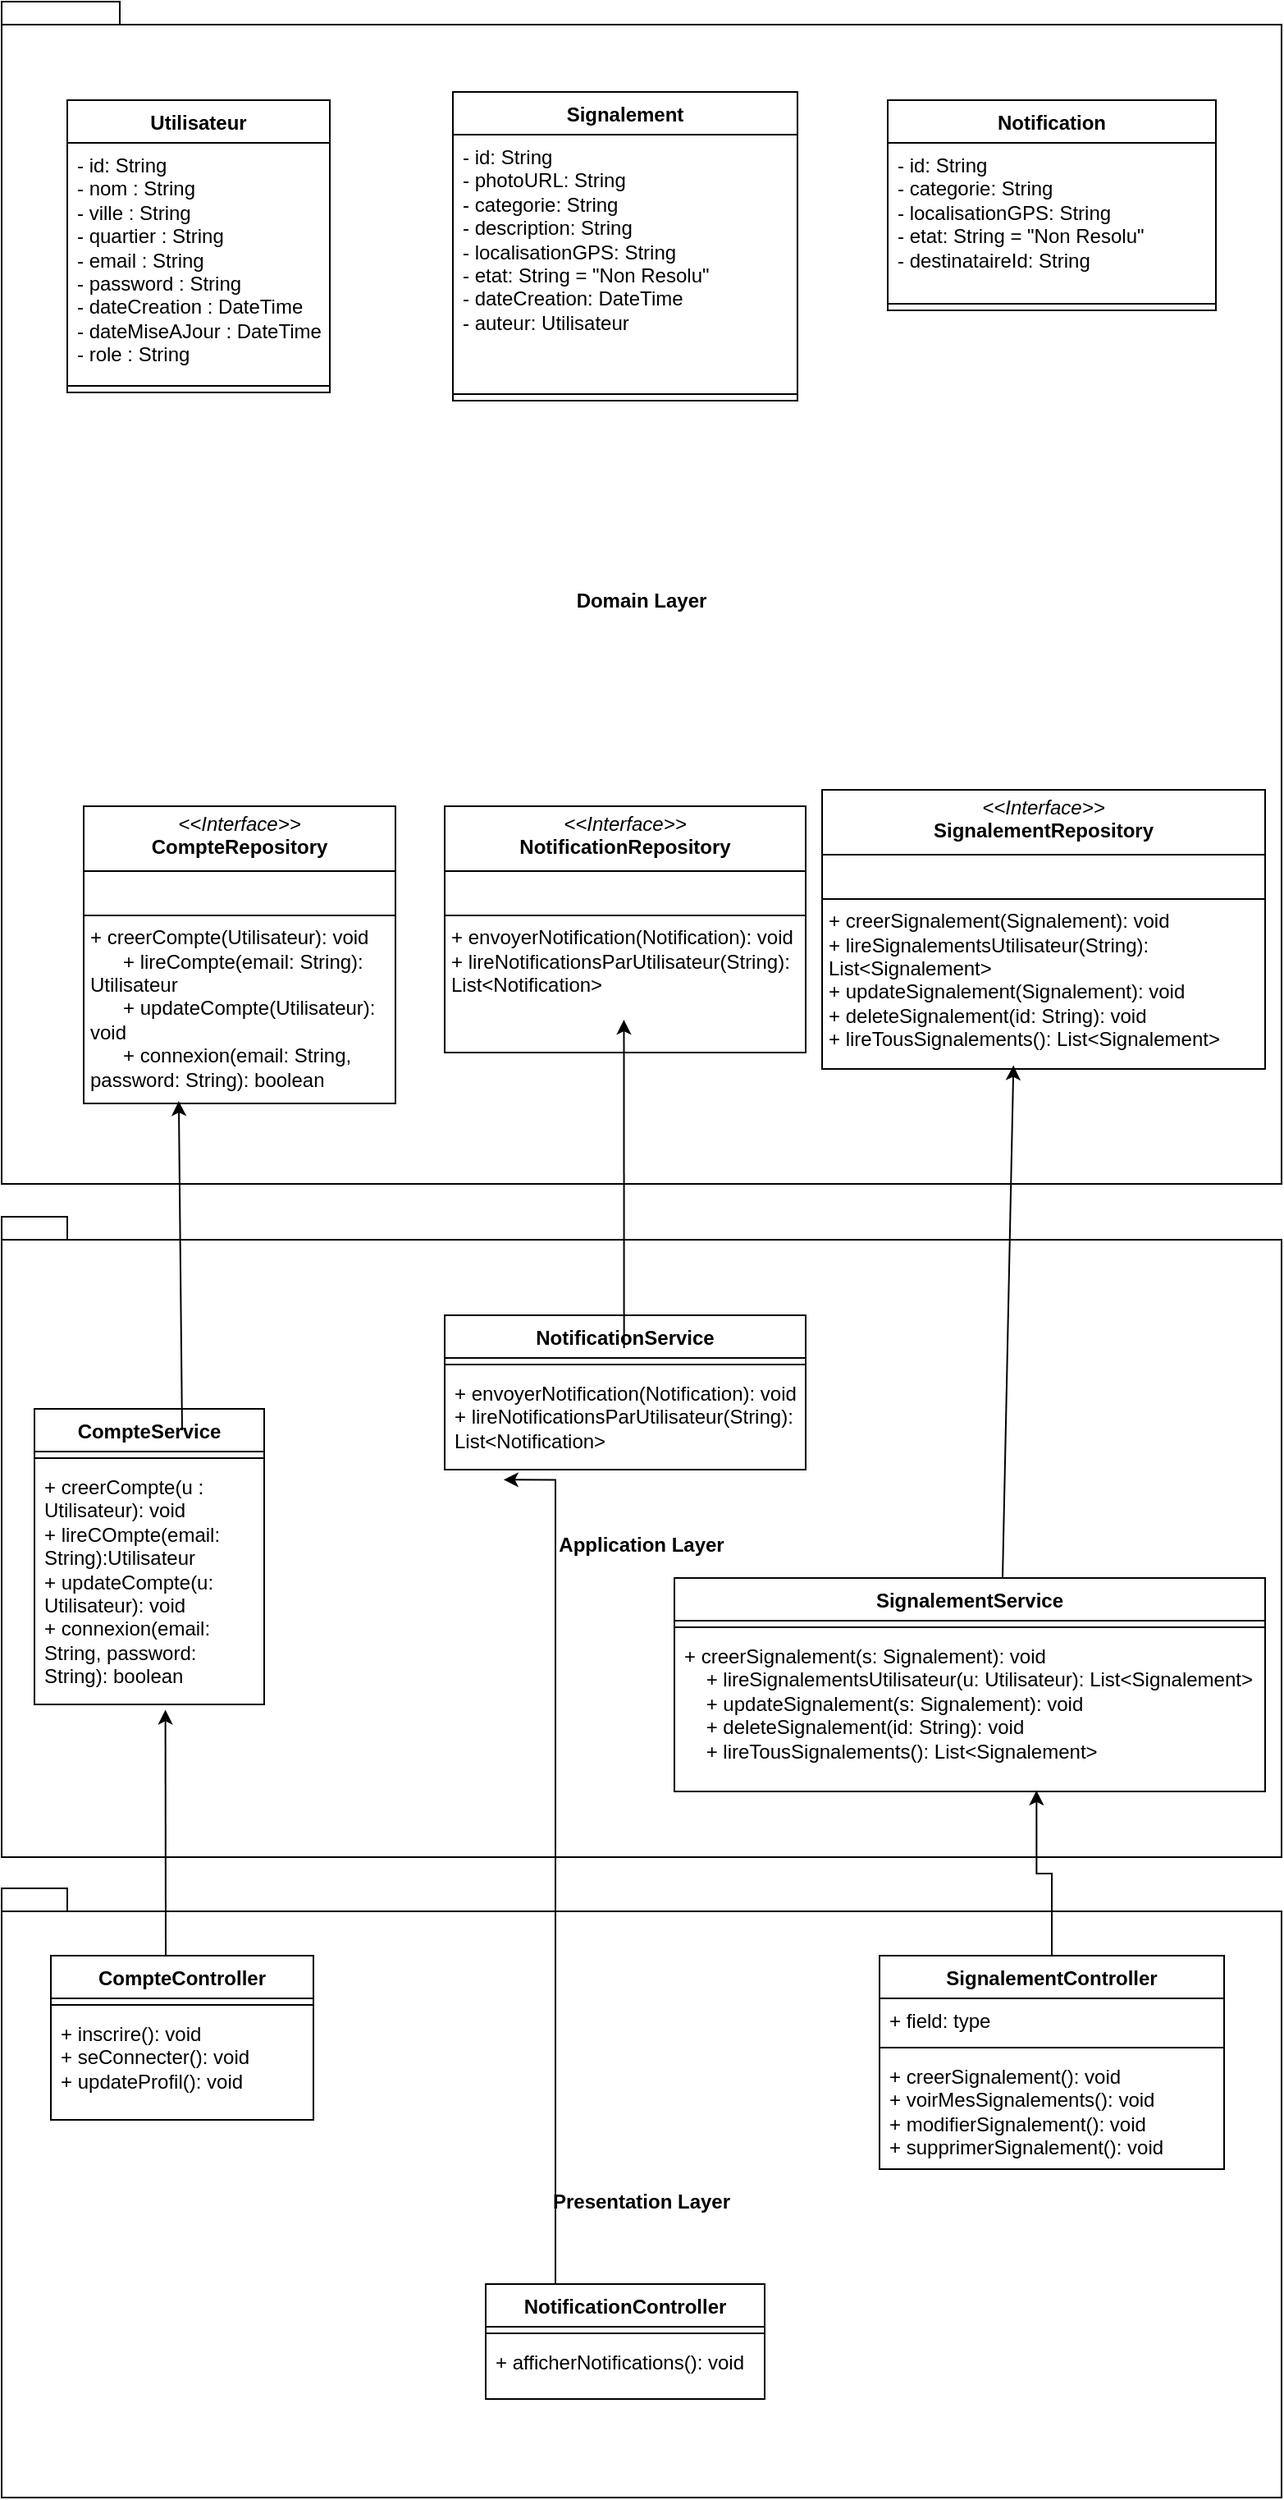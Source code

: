 <mxfile version="27.0.8">
  <diagram id="C5RBs43oDa-KdzZeNtuy" name="Page-1">
    <mxGraphModel dx="2371" dy="1226" grid="1" gridSize="10" guides="1" tooltips="1" connect="1" arrows="1" fold="1" page="1" pageScale="1" pageWidth="827" pageHeight="1169" math="0" shadow="0">
      <root>
        <mxCell id="WIyWlLk6GJQsqaUBKTNV-0" />
        <mxCell id="WIyWlLk6GJQsqaUBKTNV-1" parent="WIyWlLk6GJQsqaUBKTNV-0" />
        <mxCell id="7PYPqWL4RL9q5kK_3xIj-20" value="Domain Layer" style="shape=folder;fontStyle=1;spacingTop=10;tabWidth=40;tabHeight=14;tabPosition=left;html=1;whiteSpace=wrap;" vertex="1" parent="WIyWlLk6GJQsqaUBKTNV-1">
          <mxGeometry x="-1640" y="20" width="780" height="720" as="geometry" />
        </mxCell>
        <mxCell id="7PYPqWL4RL9q5kK_3xIj-33" value="Utilisateur" style="swimlane;fontStyle=1;align=center;verticalAlign=top;childLayout=stackLayout;horizontal=1;startSize=26;horizontalStack=0;resizeParent=1;resizeParentMax=0;resizeLast=0;collapsible=1;marginBottom=0;whiteSpace=wrap;html=1;" vertex="1" parent="WIyWlLk6GJQsqaUBKTNV-1">
          <mxGeometry x="-1600" y="80" width="160" height="178" as="geometry" />
        </mxCell>
        <mxCell id="7PYPqWL4RL9q5kK_3xIj-34" value="- id: String&lt;div&gt;- nom : String&lt;/div&gt;&lt;div&gt;- ville : String&lt;/div&gt;&lt;div&gt;- quartier : String&lt;/div&gt;&lt;div&gt;- email : String&lt;/div&gt;&lt;div&gt;- password : String&lt;/div&gt;&lt;div&gt;- dateCreation : DateTime&lt;/div&gt;&lt;div&gt;- dateMiseAJour : DateTime&lt;/div&gt;&lt;div&gt;- role : String&lt;/div&gt;" style="text;strokeColor=none;fillColor=none;align=left;verticalAlign=top;spacingLeft=4;spacingRight=4;overflow=hidden;rotatable=0;points=[[0,0.5],[1,0.5]];portConstraint=eastwest;whiteSpace=wrap;html=1;" vertex="1" parent="7PYPqWL4RL9q5kK_3xIj-33">
          <mxGeometry y="26" width="160" height="144" as="geometry" />
        </mxCell>
        <mxCell id="7PYPqWL4RL9q5kK_3xIj-35" value="" style="line;strokeWidth=1;fillColor=none;align=left;verticalAlign=middle;spacingTop=-1;spacingLeft=3;spacingRight=3;rotatable=0;labelPosition=right;points=[];portConstraint=eastwest;strokeColor=inherit;" vertex="1" parent="7PYPqWL4RL9q5kK_3xIj-33">
          <mxGeometry y="170" width="160" height="8" as="geometry" />
        </mxCell>
        <mxCell id="7PYPqWL4RL9q5kK_3xIj-39" value="Signalement" style="swimlane;fontStyle=1;align=center;verticalAlign=top;childLayout=stackLayout;horizontal=1;startSize=26;horizontalStack=0;resizeParent=1;resizeParentMax=0;resizeLast=0;collapsible=1;marginBottom=0;whiteSpace=wrap;html=1;" vertex="1" parent="WIyWlLk6GJQsqaUBKTNV-1">
          <mxGeometry x="-1365" y="75" width="210" height="188" as="geometry" />
        </mxCell>
        <mxCell id="7PYPqWL4RL9q5kK_3xIj-40" value="&lt;div&gt;- id: String&lt;/div&gt;&lt;div&gt;- photoURL: String&lt;/div&gt;&lt;div&gt;- categorie: String&lt;/div&gt;&lt;div&gt;- description: String&lt;/div&gt;&lt;div&gt;- localisationGPS: String&lt;/div&gt;&lt;div&gt;- etat: String = &quot;Non Resolu&quot;&lt;/div&gt;&lt;div&gt;&lt;span style=&quot;background-color: transparent; color: light-dark(rgb(0, 0, 0), rgb(255, 255, 255));&quot;&gt;- dateCreation: DateTime&lt;/span&gt;&lt;/div&gt;&lt;div&gt;- auteur: Utilisateur&lt;/div&gt;" style="text;strokeColor=none;fillColor=none;align=left;verticalAlign=top;spacingLeft=4;spacingRight=4;overflow=hidden;rotatable=0;points=[[0,0.5],[1,0.5]];portConstraint=eastwest;whiteSpace=wrap;html=1;" vertex="1" parent="7PYPqWL4RL9q5kK_3xIj-39">
          <mxGeometry y="26" width="210" height="154" as="geometry" />
        </mxCell>
        <mxCell id="7PYPqWL4RL9q5kK_3xIj-41" value="" style="line;strokeWidth=1;fillColor=none;align=left;verticalAlign=middle;spacingTop=-1;spacingLeft=3;spacingRight=3;rotatable=0;labelPosition=right;points=[];portConstraint=eastwest;strokeColor=inherit;" vertex="1" parent="7PYPqWL4RL9q5kK_3xIj-39">
          <mxGeometry y="180" width="210" height="8" as="geometry" />
        </mxCell>
        <mxCell id="7PYPqWL4RL9q5kK_3xIj-45" value="&lt;p style=&quot;margin:0px;margin-top:4px;text-align:center;&quot;&gt;&lt;i&gt;&amp;lt;&amp;lt;Interface&amp;gt;&amp;gt;&lt;/i&gt;&lt;br&gt;&lt;b&gt;CompteRepository&lt;/b&gt;&lt;/p&gt;&lt;hr size=&quot;1&quot; style=&quot;border-style:solid;&quot;&gt;&lt;p style=&quot;margin:0px;margin-left:4px;&quot;&gt;&lt;br&gt;&lt;/p&gt;&lt;hr size=&quot;1&quot; style=&quot;border-style:solid;&quot;&gt;&lt;p style=&quot;margin:0px;margin-left:4px;&quot;&gt;+ creerCompte(Utilisateur): void&lt;/p&gt;&lt;p style=&quot;margin:0px;margin-left:4px;&quot;&gt;&amp;nbsp; &amp;nbsp; &amp;nbsp; + lireCompte(email: String): Utilisateur&lt;/p&gt;&lt;p style=&quot;margin:0px;margin-left:4px;&quot;&gt;&amp;nbsp; &amp;nbsp; &amp;nbsp; + updateCompte(Utilisateur): void&lt;/p&gt;&lt;p style=&quot;margin:0px;margin-left:4px;&quot;&gt;&amp;nbsp; &amp;nbsp; &amp;nbsp; + connexion(email: String, password: String): boolean&lt;/p&gt;" style="verticalAlign=top;align=left;overflow=fill;html=1;whiteSpace=wrap;" vertex="1" parent="WIyWlLk6GJQsqaUBKTNV-1">
          <mxGeometry x="-1590" y="510" width="190" height="181" as="geometry" />
        </mxCell>
        <mxCell id="7PYPqWL4RL9q5kK_3xIj-48" value="Notification" style="swimlane;fontStyle=1;align=center;verticalAlign=top;childLayout=stackLayout;horizontal=1;startSize=26;horizontalStack=0;resizeParent=1;resizeParentMax=0;resizeLast=0;collapsible=1;marginBottom=0;whiteSpace=wrap;html=1;" vertex="1" parent="WIyWlLk6GJQsqaUBKTNV-1">
          <mxGeometry x="-1100" y="80" width="200" height="128" as="geometry" />
        </mxCell>
        <mxCell id="7PYPqWL4RL9q5kK_3xIj-49" value="&lt;div&gt;- id: String&lt;/div&gt;&lt;div&gt;- categorie: String&lt;/div&gt;&lt;div&gt;- localisationGPS: String&lt;/div&gt;&lt;div&gt;- etat: String = &quot;Non Resolu&quot;&lt;/div&gt;&lt;div&gt;- destinataireId: String&lt;/div&gt;" style="text;strokeColor=none;fillColor=none;align=left;verticalAlign=top;spacingLeft=4;spacingRight=4;overflow=hidden;rotatable=0;points=[[0,0.5],[1,0.5]];portConstraint=eastwest;whiteSpace=wrap;html=1;" vertex="1" parent="7PYPqWL4RL9q5kK_3xIj-48">
          <mxGeometry y="26" width="200" height="94" as="geometry" />
        </mxCell>
        <mxCell id="7PYPqWL4RL9q5kK_3xIj-50" value="" style="line;strokeWidth=1;fillColor=none;align=left;verticalAlign=middle;spacingTop=-1;spacingLeft=3;spacingRight=3;rotatable=0;labelPosition=right;points=[];portConstraint=eastwest;strokeColor=inherit;" vertex="1" parent="7PYPqWL4RL9q5kK_3xIj-48">
          <mxGeometry y="120" width="200" height="8" as="geometry" />
        </mxCell>
        <mxCell id="7PYPqWL4RL9q5kK_3xIj-52" value="&lt;p style=&quot;margin:0px;margin-top:4px;text-align:center;&quot;&gt;&lt;i&gt;&amp;lt;&amp;lt;Interface&amp;gt;&amp;gt;&lt;/i&gt;&lt;br&gt;&lt;b&gt;NotificationRepository&lt;/b&gt;&lt;/p&gt;&lt;hr size=&quot;1&quot; style=&quot;border-style:solid;&quot;&gt;&lt;p style=&quot;margin:0px;margin-left:4px;&quot;&gt;&lt;br&gt;&lt;/p&gt;&lt;hr size=&quot;1&quot; style=&quot;border-style:solid;&quot;&gt;&lt;p style=&quot;margin:0px;margin-left:4px;&quot;&gt;+ envoyerNotification(Notification): void&lt;/p&gt;&lt;p style=&quot;margin:0px;margin-left:4px;&quot;&gt;+ lireNotificationsParUtilisateur(String): List&amp;lt;Notification&amp;gt;&lt;/p&gt;" style="verticalAlign=top;align=left;overflow=fill;html=1;whiteSpace=wrap;" vertex="1" parent="WIyWlLk6GJQsqaUBKTNV-1">
          <mxGeometry x="-1370" y="510" width="220" height="150" as="geometry" />
        </mxCell>
        <mxCell id="7PYPqWL4RL9q5kK_3xIj-57" value="Application Layer" style="shape=folder;fontStyle=1;spacingTop=10;tabWidth=40;tabHeight=14;tabPosition=left;html=1;whiteSpace=wrap;" vertex="1" parent="WIyWlLk6GJQsqaUBKTNV-1">
          <mxGeometry x="-1640" y="760" width="780" height="390" as="geometry" />
        </mxCell>
        <mxCell id="7PYPqWL4RL9q5kK_3xIj-58" value="CompteService" style="swimlane;fontStyle=1;align=center;verticalAlign=top;childLayout=stackLayout;horizontal=1;startSize=26;horizontalStack=0;resizeParent=1;resizeParentMax=0;resizeLast=0;collapsible=1;marginBottom=0;whiteSpace=wrap;html=1;" vertex="1" parent="WIyWlLk6GJQsqaUBKTNV-1">
          <mxGeometry x="-1620" y="877" width="140" height="180" as="geometry" />
        </mxCell>
        <mxCell id="7PYPqWL4RL9q5kK_3xIj-59" value="" style="line;strokeWidth=1;fillColor=none;align=left;verticalAlign=middle;spacingTop=-1;spacingLeft=3;spacingRight=3;rotatable=0;labelPosition=right;points=[];portConstraint=eastwest;strokeColor=inherit;" vertex="1" parent="7PYPqWL4RL9q5kK_3xIj-58">
          <mxGeometry y="26" width="140" height="8" as="geometry" />
        </mxCell>
        <mxCell id="7PYPqWL4RL9q5kK_3xIj-60" value="+ creerCompte(u : Utilisateur): void&lt;div&gt;+ lireCOmpte(email: String):Utilisateur&lt;/div&gt;&lt;div&gt;+ updateCompte(u: Utilisateur): void&lt;/div&gt;&lt;div&gt;+ connexion(email: String, password: String): boolean&lt;/div&gt;" style="text;strokeColor=none;fillColor=none;align=left;verticalAlign=top;spacingLeft=4;spacingRight=4;overflow=hidden;rotatable=0;points=[[0,0.5],[1,0.5]];portConstraint=eastwest;whiteSpace=wrap;html=1;" vertex="1" parent="7PYPqWL4RL9q5kK_3xIj-58">
          <mxGeometry y="34" width="140" height="146" as="geometry" />
        </mxCell>
        <mxCell id="7PYPqWL4RL9q5kK_3xIj-62" value="&lt;p style=&quot;margin:0px;margin-top:4px;text-align:center;&quot;&gt;&lt;i&gt;&amp;lt;&amp;lt;Interface&amp;gt;&amp;gt;&lt;/i&gt;&lt;br&gt;&lt;b&gt;SignalementRepository&lt;/b&gt;&lt;/p&gt;&lt;hr size=&quot;1&quot; style=&quot;border-style:solid;&quot;&gt;&lt;p style=&quot;margin:0px;margin-left:4px;&quot;&gt;&lt;br&gt;&lt;/p&gt;&lt;hr size=&quot;1&quot; style=&quot;border-style:solid;&quot;&gt;&lt;p style=&quot;margin:0px;margin-left:4px;&quot;&gt;+ creerSignalement(Signalement): void&lt;/p&gt;&lt;p style=&quot;margin:0px;margin-left:4px;&quot;&gt;+ lireSignalementsUtilisateur(String): List&amp;lt;Signalement&amp;gt;&lt;/p&gt;&lt;p style=&quot;margin:0px;margin-left:4px;&quot;&gt;+ updateSignalement(Signalement): void&lt;/p&gt;&lt;p style=&quot;margin:0px;margin-left:4px;&quot;&gt;+ deleteSignalement(id: String): void&lt;/p&gt;&lt;p style=&quot;margin:0px;margin-left:4px;&quot;&gt;+ lireTousSignalements(): List&amp;lt;Signalement&amp;gt;&lt;/p&gt;" style="verticalAlign=top;align=left;overflow=fill;html=1;whiteSpace=wrap;" vertex="1" parent="WIyWlLk6GJQsqaUBKTNV-1">
          <mxGeometry x="-1140" y="500" width="270" height="170" as="geometry" />
        </mxCell>
        <mxCell id="7PYPqWL4RL9q5kK_3xIj-63" value="SignalementService" style="swimlane;fontStyle=1;align=center;verticalAlign=top;childLayout=stackLayout;horizontal=1;startSize=26;horizontalStack=0;resizeParent=1;resizeParentMax=0;resizeLast=0;collapsible=1;marginBottom=0;whiteSpace=wrap;html=1;" vertex="1" parent="WIyWlLk6GJQsqaUBKTNV-1">
          <mxGeometry x="-1230" y="980" width="360" height="130" as="geometry" />
        </mxCell>
        <mxCell id="7PYPqWL4RL9q5kK_3xIj-64" value="" style="line;strokeWidth=1;fillColor=none;align=left;verticalAlign=middle;spacingTop=-1;spacingLeft=3;spacingRight=3;rotatable=0;labelPosition=right;points=[];portConstraint=eastwest;strokeColor=inherit;" vertex="1" parent="7PYPqWL4RL9q5kK_3xIj-63">
          <mxGeometry y="26" width="360" height="8" as="geometry" />
        </mxCell>
        <mxCell id="7PYPqWL4RL9q5kK_3xIj-65" value="&lt;div&gt;+ creerSignalement(s: Signalement): void&lt;/div&gt;&lt;div&gt;&amp;nbsp; &amp;nbsp; + lireSignalementsUtilisateur(u: Utilisateur): List&amp;lt;Signalement&amp;gt;&lt;/div&gt;&lt;div&gt;&amp;nbsp; &amp;nbsp; + updateSignalement(s: Signalement): void&lt;/div&gt;&lt;div&gt;&amp;nbsp; &amp;nbsp; + deleteSignalement(id: String): void&lt;/div&gt;&lt;div&gt;&amp;nbsp; &amp;nbsp; + lireTousSignalements(): List&amp;lt;Signalement&amp;gt;&lt;/div&gt;" style="text;strokeColor=none;fillColor=none;align=left;verticalAlign=top;spacingLeft=4;spacingRight=4;overflow=hidden;rotatable=0;points=[[0,0.5],[1,0.5]];portConstraint=eastwest;whiteSpace=wrap;html=1;" vertex="1" parent="7PYPqWL4RL9q5kK_3xIj-63">
          <mxGeometry y="34" width="360" height="96" as="geometry" />
        </mxCell>
        <mxCell id="7PYPqWL4RL9q5kK_3xIj-70" value="NotificationService" style="swimlane;fontStyle=1;align=center;verticalAlign=top;childLayout=stackLayout;horizontal=1;startSize=26;horizontalStack=0;resizeParent=1;resizeParentMax=0;resizeLast=0;collapsible=1;marginBottom=0;whiteSpace=wrap;html=1;" vertex="1" parent="WIyWlLk6GJQsqaUBKTNV-1">
          <mxGeometry x="-1370" y="820" width="220" height="94" as="geometry" />
        </mxCell>
        <mxCell id="7PYPqWL4RL9q5kK_3xIj-72" value="" style="line;strokeWidth=1;fillColor=none;align=left;verticalAlign=middle;spacingTop=-1;spacingLeft=3;spacingRight=3;rotatable=0;labelPosition=right;points=[];portConstraint=eastwest;strokeColor=inherit;" vertex="1" parent="7PYPqWL4RL9q5kK_3xIj-70">
          <mxGeometry y="26" width="220" height="8" as="geometry" />
        </mxCell>
        <mxCell id="7PYPqWL4RL9q5kK_3xIj-73" value="&lt;div&gt;+ envoyerNotification(Notification): void&lt;/div&gt;&lt;div&gt;+ lireNotificationsParUtilisateur(String): List&amp;lt;Notification&amp;gt;&lt;/div&gt;" style="text;strokeColor=none;fillColor=none;align=left;verticalAlign=top;spacingLeft=4;spacingRight=4;overflow=hidden;rotatable=0;points=[[0,0.5],[1,0.5]];portConstraint=eastwest;whiteSpace=wrap;html=1;" vertex="1" parent="7PYPqWL4RL9q5kK_3xIj-70">
          <mxGeometry y="34" width="220" height="60" as="geometry" />
        </mxCell>
        <mxCell id="7PYPqWL4RL9q5kK_3xIj-74" value="Presentation Layer" style="shape=folder;fontStyle=1;spacingTop=10;tabWidth=40;tabHeight=14;tabPosition=left;html=1;whiteSpace=wrap;" vertex="1" parent="WIyWlLk6GJQsqaUBKTNV-1">
          <mxGeometry x="-1640" y="1169" width="780" height="371" as="geometry" />
        </mxCell>
        <mxCell id="7PYPqWL4RL9q5kK_3xIj-75" value="CompteController" style="swimlane;fontStyle=1;align=center;verticalAlign=top;childLayout=stackLayout;horizontal=1;startSize=26;horizontalStack=0;resizeParent=1;resizeParentMax=0;resizeLast=0;collapsible=1;marginBottom=0;whiteSpace=wrap;html=1;" vertex="1" parent="WIyWlLk6GJQsqaUBKTNV-1">
          <mxGeometry x="-1610" y="1210" width="160" height="100" as="geometry" />
        </mxCell>
        <mxCell id="7PYPqWL4RL9q5kK_3xIj-77" value="" style="line;strokeWidth=1;fillColor=none;align=left;verticalAlign=middle;spacingTop=-1;spacingLeft=3;spacingRight=3;rotatable=0;labelPosition=right;points=[];portConstraint=eastwest;strokeColor=inherit;" vertex="1" parent="7PYPqWL4RL9q5kK_3xIj-75">
          <mxGeometry y="26" width="160" height="8" as="geometry" />
        </mxCell>
        <mxCell id="7PYPqWL4RL9q5kK_3xIj-78" value="&lt;div&gt;+ inscrire(): void&lt;/div&gt;&lt;div&gt;+ seConnecter(): void&lt;/div&gt;&lt;div&gt;+ updateProfil(): void&lt;/div&gt;" style="text;strokeColor=none;fillColor=none;align=left;verticalAlign=top;spacingLeft=4;spacingRight=4;overflow=hidden;rotatable=0;points=[[0,0.5],[1,0.5]];portConstraint=eastwest;whiteSpace=wrap;html=1;" vertex="1" parent="7PYPqWL4RL9q5kK_3xIj-75">
          <mxGeometry y="34" width="160" height="66" as="geometry" />
        </mxCell>
        <mxCell id="7PYPqWL4RL9q5kK_3xIj-79" value="SignalementController" style="swimlane;fontStyle=1;align=center;verticalAlign=top;childLayout=stackLayout;horizontal=1;startSize=26;horizontalStack=0;resizeParent=1;resizeParentMax=0;resizeLast=0;collapsible=1;marginBottom=0;whiteSpace=wrap;html=1;" vertex="1" parent="WIyWlLk6GJQsqaUBKTNV-1">
          <mxGeometry x="-1105" y="1210" width="210" height="130" as="geometry" />
        </mxCell>
        <mxCell id="7PYPqWL4RL9q5kK_3xIj-80" value="+ field: type" style="text;strokeColor=none;fillColor=none;align=left;verticalAlign=top;spacingLeft=4;spacingRight=4;overflow=hidden;rotatable=0;points=[[0,0.5],[1,0.5]];portConstraint=eastwest;whiteSpace=wrap;html=1;" vertex="1" parent="7PYPqWL4RL9q5kK_3xIj-79">
          <mxGeometry y="26" width="210" height="26" as="geometry" />
        </mxCell>
        <mxCell id="7PYPqWL4RL9q5kK_3xIj-81" value="" style="line;strokeWidth=1;fillColor=none;align=left;verticalAlign=middle;spacingTop=-1;spacingLeft=3;spacingRight=3;rotatable=0;labelPosition=right;points=[];portConstraint=eastwest;strokeColor=inherit;" vertex="1" parent="7PYPqWL4RL9q5kK_3xIj-79">
          <mxGeometry y="52" width="210" height="8" as="geometry" />
        </mxCell>
        <mxCell id="7PYPqWL4RL9q5kK_3xIj-82" value="&lt;div&gt;+ creerSignalement(): void&lt;/div&gt;&lt;div&gt;+ voirMesSignalements(): void&lt;/div&gt;&lt;div&gt;+ modifierSignalement(): void&lt;/div&gt;&lt;div&gt;+ supprimerSignalement(): void&lt;/div&gt;" style="text;strokeColor=none;fillColor=none;align=left;verticalAlign=top;spacingLeft=4;spacingRight=4;overflow=hidden;rotatable=0;points=[[0,0.5],[1,0.5]];portConstraint=eastwest;whiteSpace=wrap;html=1;" vertex="1" parent="7PYPqWL4RL9q5kK_3xIj-79">
          <mxGeometry y="60" width="210" height="70" as="geometry" />
        </mxCell>
        <mxCell id="7PYPqWL4RL9q5kK_3xIj-83" value="NotificationController" style="swimlane;fontStyle=1;align=center;verticalAlign=top;childLayout=stackLayout;horizontal=1;startSize=26;horizontalStack=0;resizeParent=1;resizeParentMax=0;resizeLast=0;collapsible=1;marginBottom=0;whiteSpace=wrap;html=1;" vertex="1" parent="WIyWlLk6GJQsqaUBKTNV-1">
          <mxGeometry x="-1345" y="1410" width="170" height="70" as="geometry" />
        </mxCell>
        <mxCell id="7PYPqWL4RL9q5kK_3xIj-85" value="" style="line;strokeWidth=1;fillColor=none;align=left;verticalAlign=middle;spacingTop=-1;spacingLeft=3;spacingRight=3;rotatable=0;labelPosition=right;points=[];portConstraint=eastwest;strokeColor=inherit;" vertex="1" parent="7PYPqWL4RL9q5kK_3xIj-83">
          <mxGeometry y="26" width="170" height="8" as="geometry" />
        </mxCell>
        <mxCell id="7PYPqWL4RL9q5kK_3xIj-86" value="&lt;div&gt;+ afficherNotifications(): void&lt;/div&gt;&lt;div&gt;&lt;br&gt;&lt;/div&gt;" style="text;strokeColor=none;fillColor=none;align=left;verticalAlign=top;spacingLeft=4;spacingRight=4;overflow=hidden;rotatable=0;points=[[0,0.5],[1,0.5]];portConstraint=eastwest;whiteSpace=wrap;html=1;" vertex="1" parent="7PYPqWL4RL9q5kK_3xIj-83">
          <mxGeometry y="34" width="170" height="36" as="geometry" />
        </mxCell>
        <mxCell id="7PYPqWL4RL9q5kK_3xIj-87" value="" style="endArrow=classic;html=1;rounded=0;entryX=0.305;entryY=0.992;entryDx=0;entryDy=0;entryPerimeter=0;" edge="1" parent="WIyWlLk6GJQsqaUBKTNV-1" target="7PYPqWL4RL9q5kK_3xIj-45">
          <mxGeometry width="50" height="50" relative="1" as="geometry">
            <mxPoint x="-1530" y="890" as="sourcePoint" />
            <mxPoint x="-1480" y="840" as="targetPoint" />
          </mxGeometry>
        </mxCell>
        <mxCell id="7PYPqWL4RL9q5kK_3xIj-89" value="" style="endArrow=classic;html=1;rounded=0;entryX=0.432;entryY=0.987;entryDx=0;entryDy=0;entryPerimeter=0;" edge="1" parent="WIyWlLk6GJQsqaUBKTNV-1" target="7PYPqWL4RL9q5kK_3xIj-62">
          <mxGeometry width="50" height="50" relative="1" as="geometry">
            <mxPoint x="-1030" y="980" as="sourcePoint" />
            <mxPoint x="-1016.087" y="900" as="targetPoint" />
          </mxGeometry>
        </mxCell>
        <mxCell id="7PYPqWL4RL9q5kK_3xIj-90" value="" style="endArrow=classic;html=1;rounded=0;entryX=0.636;entryY=0.867;entryDx=0;entryDy=0;entryPerimeter=0;" edge="1" parent="WIyWlLk6GJQsqaUBKTNV-1">
          <mxGeometry width="50" height="50" relative="1" as="geometry">
            <mxPoint x="-1260.69" y="840" as="sourcePoint" />
            <mxPoint x="-1260.77" y="640.05" as="targetPoint" />
          </mxGeometry>
        </mxCell>
        <mxCell id="7PYPqWL4RL9q5kK_3xIj-91" value="" style="endArrow=classic;html=1;rounded=0;entryX=0.57;entryY=1.022;entryDx=0;entryDy=0;entryPerimeter=0;" edge="1" parent="WIyWlLk6GJQsqaUBKTNV-1" target="7PYPqWL4RL9q5kK_3xIj-60">
          <mxGeometry width="50" height="50" relative="1" as="geometry">
            <mxPoint x="-1540" y="1210" as="sourcePoint" />
            <mxPoint x="-1490" y="1160" as="targetPoint" />
          </mxGeometry>
        </mxCell>
        <mxCell id="7PYPqWL4RL9q5kK_3xIj-94" style="edgeStyle=orthogonalEdgeStyle;rounded=0;orthogonalLoop=1;jettySize=auto;html=1;exitX=0.25;exitY=0;exitDx=0;exitDy=0;entryX=0.163;entryY=1.103;entryDx=0;entryDy=0;entryPerimeter=0;" edge="1" parent="WIyWlLk6GJQsqaUBKTNV-1" source="7PYPqWL4RL9q5kK_3xIj-83" target="7PYPqWL4RL9q5kK_3xIj-73">
          <mxGeometry relative="1" as="geometry">
            <Array as="points">
              <mxPoint x="-1303" y="920" />
            </Array>
          </mxGeometry>
        </mxCell>
        <mxCell id="7PYPqWL4RL9q5kK_3xIj-96" style="edgeStyle=orthogonalEdgeStyle;rounded=0;orthogonalLoop=1;jettySize=auto;html=1;exitX=0.5;exitY=0;exitDx=0;exitDy=0;entryX=0.613;entryY=0.994;entryDx=0;entryDy=0;entryPerimeter=0;" edge="1" parent="WIyWlLk6GJQsqaUBKTNV-1" source="7PYPqWL4RL9q5kK_3xIj-79" target="7PYPqWL4RL9q5kK_3xIj-65">
          <mxGeometry relative="1" as="geometry" />
        </mxCell>
      </root>
    </mxGraphModel>
  </diagram>
</mxfile>
